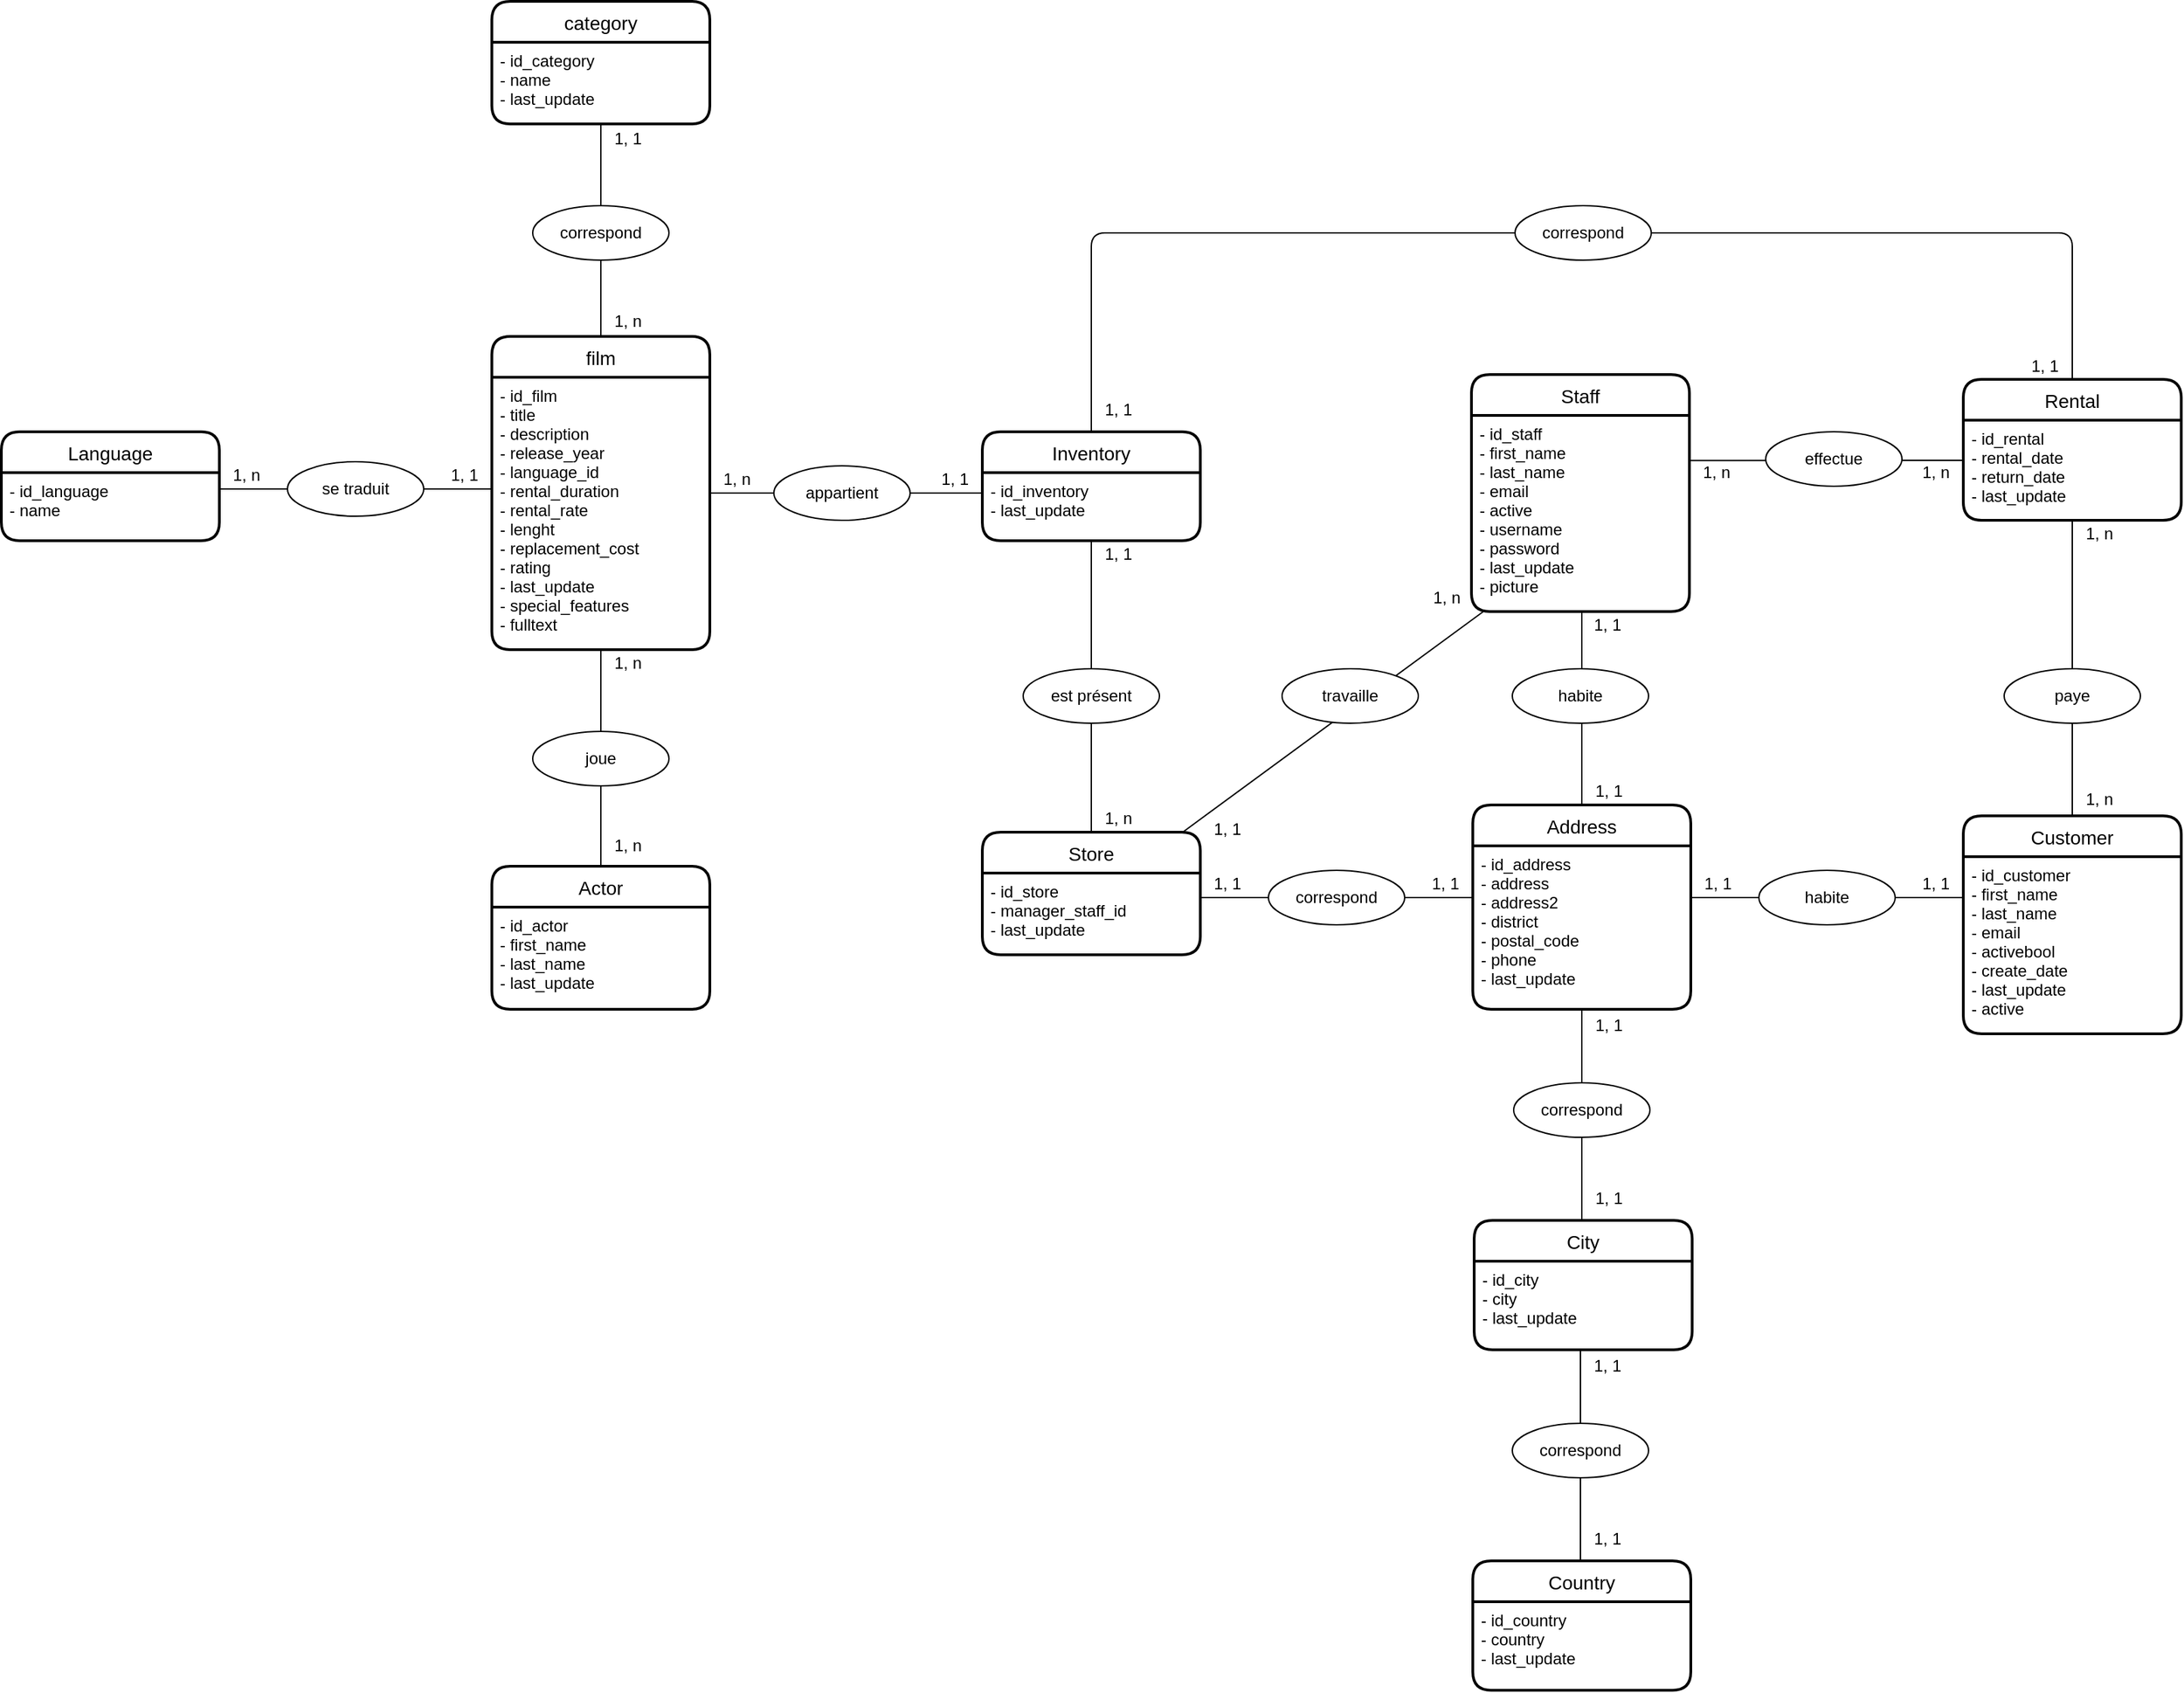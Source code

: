 <mxfile version="13.0.7" type="device"><diagram id="E4jrhKLiUhq_Z6A3yn_Y" name="Page-1"><mxGraphModel dx="2000" dy="1674" grid="1" gridSize="10" guides="1" tooltips="1" connect="1" arrows="1" fold="1" page="1" pageScale="1" pageWidth="827" pageHeight="1169" math="0" shadow="0"><root><mxCell id="0"/><mxCell id="1" parent="0"/><mxCell id="t0nGPowYRVwEUWsMtJab-7" value="" style="endArrow=none;html=1;entryX=0.5;entryY=1;entryDx=0;entryDy=0;exitX=0.5;exitY=0;exitDx=0;exitDy=0;" edge="1" parent="1" target="t0nGPowYRVwEUWsMtJab-6"><mxGeometry width="50" height="50" relative="1" as="geometry"><mxPoint x="460" y="680" as="sourcePoint"/><mxPoint x="650" y="620" as="targetPoint"/></mxGeometry></mxCell><mxCell id="t0nGPowYRVwEUWsMtJab-10" value="correspond" style="ellipse;whiteSpace=wrap;html=1;align=center;" vertex="1" parent="1"><mxGeometry x="410" y="580" width="100" height="40" as="geometry"/></mxCell><mxCell id="t0nGPowYRVwEUWsMtJab-11" value="1, 1" style="text;html=1;strokeColor=none;fillColor=none;align=center;verticalAlign=middle;whiteSpace=wrap;rounded=0;" vertex="1" parent="1"><mxGeometry x="460" y="521" width="40" height="20" as="geometry"/></mxCell><mxCell id="t0nGPowYRVwEUWsMtJab-12" value="1, n" style="text;html=1;strokeColor=none;fillColor=none;align=center;verticalAlign=middle;whiteSpace=wrap;rounded=0;" vertex="1" parent="1"><mxGeometry x="460" y="655" width="40" height="20" as="geometry"/></mxCell><mxCell id="t0nGPowYRVwEUWsMtJab-19" value="1, 1" style="text;html=1;strokeColor=none;fillColor=none;align=center;verticalAlign=middle;whiteSpace=wrap;rounded=0;" vertex="1" parent="1"><mxGeometry x="340" y="768" width="40" height="20" as="geometry"/></mxCell><mxCell id="t0nGPowYRVwEUWsMtJab-20" value="1, n" style="text;html=1;strokeColor=none;fillColor=none;align=center;verticalAlign=middle;whiteSpace=wrap;rounded=0;" vertex="1" parent="1"><mxGeometry x="180" y="768" width="40" height="20" as="geometry"/></mxCell><mxCell id="t0nGPowYRVwEUWsMtJab-29" value="" style="endArrow=none;html=1;entryX=0.5;entryY=1;entryDx=0;entryDy=0;exitX=0.5;exitY=0;exitDx=0;exitDy=0;" edge="1" parent="1"><mxGeometry width="50" height="50" relative="1" as="geometry"><mxPoint x="460" y="1065" as="sourcePoint"/><mxPoint x="460" y="905" as="targetPoint"/><Array as="points"><mxPoint x="460" y="985"/></Array></mxGeometry></mxCell><mxCell id="t0nGPowYRVwEUWsMtJab-31" value="1, n" style="text;html=1;strokeColor=none;fillColor=none;align=center;verticalAlign=middle;whiteSpace=wrap;rounded=0;" vertex="1" parent="1"><mxGeometry x="460" y="906" width="40" height="20" as="geometry"/></mxCell><mxCell id="t0nGPowYRVwEUWsMtJab-52" value="1, n" style="text;html=1;strokeColor=none;fillColor=none;align=center;verticalAlign=middle;whiteSpace=wrap;rounded=0;" vertex="1" parent="1"><mxGeometry x="460" y="1040" width="40" height="20" as="geometry"/></mxCell><mxCell id="t0nGPowYRVwEUWsMtJab-54" value="" style="endArrow=none;html=1;entryX=0;entryY=0.5;entryDx=0;entryDy=0;" edge="1" parent="1" source="t0nGPowYRVwEUWsMtJab-57"><mxGeometry width="50" height="50" relative="1" as="geometry"><mxPoint x="901" y="1088" as="sourcePoint"/><mxPoint x="1100" y="1088" as="targetPoint"/></mxGeometry></mxCell><mxCell id="t0nGPowYRVwEUWsMtJab-55" value="1, 1" style="text;html=1;strokeColor=none;fillColor=none;align=center;verticalAlign=middle;whiteSpace=wrap;rounded=0;" vertex="1" parent="1"><mxGeometry x="900" y="1068" width="40" height="20" as="geometry"/></mxCell><mxCell id="t0nGPowYRVwEUWsMtJab-56" value="1, 1" style="text;html=1;strokeColor=none;fillColor=none;align=center;verticalAlign=middle;whiteSpace=wrap;rounded=0;" vertex="1" parent="1"><mxGeometry x="1060" y="1068" width="40" height="20" as="geometry"/></mxCell><mxCell id="t0nGPowYRVwEUWsMtJab-57" value="correspond" style="ellipse;whiteSpace=wrap;html=1;align=center;" vertex="1" parent="1"><mxGeometry x="950" y="1068" width="100" height="40" as="geometry"/></mxCell><mxCell id="t0nGPowYRVwEUWsMtJab-58" value="" style="endArrow=none;html=1;entryX=0;entryY=0.5;entryDx=0;entryDy=0;" edge="1" parent="1" target="t0nGPowYRVwEUWsMtJab-57"><mxGeometry width="50" height="50" relative="1" as="geometry"><mxPoint x="901" y="1088" as="sourcePoint"/><mxPoint x="1100" y="1088" as="targetPoint"/></mxGeometry></mxCell><mxCell id="t0nGPowYRVwEUWsMtJab-73" value="" style="endArrow=none;html=1;" edge="1" parent="1"><mxGeometry width="50" height="50" relative="1" as="geometry"><mxPoint x="180" y="788" as="sourcePoint"/><mxPoint x="380" y="788" as="targetPoint"/></mxGeometry></mxCell><mxCell id="t0nGPowYRVwEUWsMtJab-74" value="se traduit" style="ellipse;whiteSpace=wrap;html=1;align=center;" vertex="1" parent="1"><mxGeometry x="230" y="768" width="100" height="40" as="geometry"/></mxCell><mxCell id="t0nGPowYRVwEUWsMtJab-83" value="joue" style="ellipse;whiteSpace=wrap;html=1;align=center;" vertex="1" parent="1"><mxGeometry x="410" y="966" width="100" height="40" as="geometry"/></mxCell><mxCell id="t0nGPowYRVwEUWsMtJab-93" value="1, n" style="text;html=1;strokeColor=none;fillColor=none;align=center;verticalAlign=middle;whiteSpace=wrap;rounded=0;" vertex="1" parent="1"><mxGeometry x="540" y="771" width="40" height="20" as="geometry"/></mxCell><mxCell id="t0nGPowYRVwEUWsMtJab-94" value="" style="endArrow=none;html=1;" edge="1" parent="1"><mxGeometry width="50" height="50" relative="1" as="geometry"><mxPoint x="540" y="791" as="sourcePoint"/><mxPoint x="740" y="791" as="targetPoint"/></mxGeometry></mxCell><mxCell id="t0nGPowYRVwEUWsMtJab-91" value="appartient" style="ellipse;whiteSpace=wrap;html=1;align=center;" vertex="1" parent="1"><mxGeometry x="587" y="771" width="100" height="40" as="geometry"/></mxCell><mxCell id="t0nGPowYRVwEUWsMtJab-95" value="1, 1" style="text;html=1;strokeColor=none;fillColor=none;align=center;verticalAlign=middle;whiteSpace=wrap;rounded=0;" vertex="1" parent="1"><mxGeometry x="700" y="771" width="40" height="20" as="geometry"/></mxCell><mxCell id="t0nGPowYRVwEUWsMtJab-96" value="" style="endArrow=none;html=1;entryX=0.5;entryY=1;entryDx=0;entryDy=0;exitX=0.5;exitY=0;exitDx=0;exitDy=0;" edge="1" parent="1" source="t0nGPowYRVwEUWsMtJab-99" target="t0nGPowYRVwEUWsMtJab-87"><mxGeometry width="50" height="50" relative="1" as="geometry"><mxPoint x="710" y="840" as="sourcePoint"/><mxPoint x="760" y="790" as="targetPoint"/></mxGeometry></mxCell><mxCell id="t0nGPowYRVwEUWsMtJab-97" value="1, 1" style="text;html=1;strokeColor=none;fillColor=none;align=center;verticalAlign=middle;whiteSpace=wrap;rounded=0;" vertex="1" parent="1"><mxGeometry x="820" y="826" width="40" height="20" as="geometry"/></mxCell><mxCell id="t0nGPowYRVwEUWsMtJab-98" value="1, n" style="text;html=1;strokeColor=none;fillColor=none;align=center;verticalAlign=middle;whiteSpace=wrap;rounded=0;" vertex="1" parent="1"><mxGeometry x="820" y="1020" width="40" height="20" as="geometry"/></mxCell><mxCell id="t0nGPowYRVwEUWsMtJab-99" value="est présent" style="ellipse;whiteSpace=wrap;html=1;align=center;" vertex="1" parent="1"><mxGeometry x="770" y="920" width="100" height="40" as="geometry"/></mxCell><mxCell id="t0nGPowYRVwEUWsMtJab-100" value="" style="endArrow=none;html=1;entryX=0.5;entryY=1;entryDx=0;entryDy=0;exitX=0.5;exitY=0;exitDx=0;exitDy=0;" edge="1" parent="1" source="t0nGPowYRVwEUWsMtJab-48" target="t0nGPowYRVwEUWsMtJab-99"><mxGeometry width="50" height="50" relative="1" as="geometry"><mxPoint x="820" y="1003" as="sourcePoint"/><mxPoint x="820" y="826" as="targetPoint"/></mxGeometry></mxCell><mxCell id="t0nGPowYRVwEUWsMtJab-101" value="" style="endArrow=none;html=1;entryX=0;entryY=0.5;entryDx=0;entryDy=0;" edge="1" parent="1" source="t0nGPowYRVwEUWsMtJab-104"><mxGeometry width="50" height="50" relative="1" as="geometry"><mxPoint x="1261" y="1088" as="sourcePoint"/><mxPoint x="1460" y="1088" as="targetPoint"/></mxGeometry></mxCell><mxCell id="t0nGPowYRVwEUWsMtJab-102" value="1, 1" style="text;html=1;strokeColor=none;fillColor=none;align=center;verticalAlign=middle;whiteSpace=wrap;rounded=0;" vertex="1" parent="1"><mxGeometry x="1260" y="1068" width="40" height="20" as="geometry"/></mxCell><mxCell id="t0nGPowYRVwEUWsMtJab-103" value="1, 1" style="text;html=1;strokeColor=none;fillColor=none;align=center;verticalAlign=middle;whiteSpace=wrap;rounded=0;" vertex="1" parent="1"><mxGeometry x="1420" y="1068" width="40" height="20" as="geometry"/></mxCell><mxCell id="t0nGPowYRVwEUWsMtJab-104" value="habite" style="ellipse;whiteSpace=wrap;html=1;align=center;" vertex="1" parent="1"><mxGeometry x="1310" y="1068" width="100" height="40" as="geometry"/></mxCell><mxCell id="t0nGPowYRVwEUWsMtJab-105" value="" style="endArrow=none;html=1;entryX=0;entryY=0.5;entryDx=0;entryDy=0;" edge="1" parent="1" target="t0nGPowYRVwEUWsMtJab-104"><mxGeometry width="50" height="50" relative="1" as="geometry"><mxPoint x="1261" y="1088" as="sourcePoint"/><mxPoint x="1460" y="1088" as="targetPoint"/></mxGeometry></mxCell><mxCell id="t0nGPowYRVwEUWsMtJab-108" value="" style="endArrow=none;html=1;exitX=0.5;exitY=0;exitDx=0;exitDy=0;entryX=0.5;entryY=1;entryDx=0;entryDy=0;" edge="1" parent="1"><mxGeometry width="50" height="50" relative="1" as="geometry"><mxPoint x="1180" y="1324" as="sourcePoint"/><mxPoint x="1180" y="1170" as="targetPoint"/><Array as="points"><mxPoint x="1180" y="1244"/></Array></mxGeometry></mxCell><mxCell id="t0nGPowYRVwEUWsMtJab-109" value="correspond" style="ellipse;whiteSpace=wrap;html=1;align=center;" vertex="1" parent="1"><mxGeometry x="1130" y="1224" width="100" height="40" as="geometry"/></mxCell><mxCell id="t0nGPowYRVwEUWsMtJab-110" value="1, 1" style="text;html=1;strokeColor=none;fillColor=none;align=center;verticalAlign=middle;whiteSpace=wrap;rounded=0;" vertex="1" parent="1"><mxGeometry x="1180" y="1172" width="40" height="20" as="geometry"/></mxCell><mxCell id="t0nGPowYRVwEUWsMtJab-111" value="1, 1" style="text;html=1;strokeColor=none;fillColor=none;align=center;verticalAlign=middle;whiteSpace=wrap;rounded=0;" vertex="1" parent="1"><mxGeometry x="1180" y="1299" width="40" height="20" as="geometry"/></mxCell><mxCell id="t0nGPowYRVwEUWsMtJab-116" value="" style="endArrow=none;html=1;exitX=0.5;exitY=0;exitDx=0;exitDy=0;entryX=0.5;entryY=1;entryDx=0;entryDy=0;" edge="1" parent="1"><mxGeometry width="50" height="50" relative="1" as="geometry"><mxPoint x="1179" y="1574" as="sourcePoint"/><mxPoint x="1179" y="1420" as="targetPoint"/><Array as="points"><mxPoint x="1179" y="1494"/></Array></mxGeometry></mxCell><mxCell id="t0nGPowYRVwEUWsMtJab-117" value="correspond" style="ellipse;whiteSpace=wrap;html=1;align=center;" vertex="1" parent="1"><mxGeometry x="1129" y="1474" width="100" height="40" as="geometry"/></mxCell><mxCell id="t0nGPowYRVwEUWsMtJab-118" value="1, 1" style="text;html=1;strokeColor=none;fillColor=none;align=center;verticalAlign=middle;whiteSpace=wrap;rounded=0;" vertex="1" parent="1"><mxGeometry x="1179" y="1422" width="40" height="20" as="geometry"/></mxCell><mxCell id="t0nGPowYRVwEUWsMtJab-119" value="1, 1" style="text;html=1;strokeColor=none;fillColor=none;align=center;verticalAlign=middle;whiteSpace=wrap;rounded=0;" vertex="1" parent="1"><mxGeometry x="1179" y="1549" width="40" height="20" as="geometry"/></mxCell><mxCell id="t0nGPowYRVwEUWsMtJab-149" value="1, n" style="text;html=1;strokeColor=none;fillColor=none;align=center;verticalAlign=middle;whiteSpace=wrap;rounded=0;" vertex="1" parent="1"><mxGeometry x="1540" y="811" width="40" height="20" as="geometry"/></mxCell><mxCell id="t0nGPowYRVwEUWsMtJab-150" value="1, n" style="text;html=1;strokeColor=none;fillColor=none;align=center;verticalAlign=middle;whiteSpace=wrap;rounded=0;" vertex="1" parent="1"><mxGeometry x="1540" y="1006" width="40" height="20" as="geometry"/></mxCell><mxCell id="t0nGPowYRVwEUWsMtJab-152" value="" style="endArrow=none;html=1;entryX=0;entryY=0;entryDx=0;entryDy=0;exitX=0.5;exitY=0;exitDx=0;exitDy=0;" edge="1" parent="1" target="t0nGPowYRVwEUWsMtJab-149"><mxGeometry width="50" height="50" relative="1" as="geometry"><mxPoint x="1540" y="1028" as="sourcePoint"/><mxPoint x="1540" y="675" as="targetPoint"/></mxGeometry></mxCell><mxCell id="t0nGPowYRVwEUWsMtJab-157" value="" style="endArrow=none;html=1;exitX=0.913;exitY=0.008;exitDx=0;exitDy=0;exitPerimeter=0;entryX=0.061;entryY=0.995;entryDx=0;entryDy=0;entryPerimeter=0;" edge="1" parent="1" source="t0nGPowYRVwEUWsMtJab-48" target="t0nGPowYRVwEUWsMtJab-156"><mxGeometry width="50" height="50" relative="1" as="geometry"><mxPoint x="1170" y="1140" as="sourcePoint"/><mxPoint x="1220" y="1090" as="targetPoint"/></mxGeometry></mxCell><mxCell id="t0nGPowYRVwEUWsMtJab-158" value="travaille" style="ellipse;whiteSpace=wrap;html=1;align=center;" vertex="1" parent="1"><mxGeometry x="960" y="920" width="100" height="40" as="geometry"/></mxCell><mxCell id="t0nGPowYRVwEUWsMtJab-167" value="" style="endArrow=none;html=1;exitX=0.5;exitY=0;exitDx=0;exitDy=0;entryX=0.5;entryY=1;entryDx=0;entryDy=0;" edge="1" parent="1"><mxGeometry width="50" height="50" relative="1" as="geometry"><mxPoint x="1180" y="1032" as="sourcePoint"/><mxPoint x="1180" y="878" as="targetPoint"/><Array as="points"><mxPoint x="1180" y="952"/></Array></mxGeometry></mxCell><mxCell id="t0nGPowYRVwEUWsMtJab-161" value="habite" style="ellipse;whiteSpace=wrap;html=1;align=center;" vertex="1" parent="1"><mxGeometry x="1129" y="920" width="100" height="40" as="geometry"/></mxCell><mxCell id="t0nGPowYRVwEUWsMtJab-170" value="1, n" style="text;html=1;strokeColor=none;fillColor=none;align=center;verticalAlign=middle;whiteSpace=wrap;rounded=0;" vertex="1" parent="1"><mxGeometry x="1259" y="766" width="40" height="20" as="geometry"/></mxCell><mxCell id="t0nGPowYRVwEUWsMtJab-171" value="1, n" style="text;html=1;strokeColor=none;fillColor=none;align=center;verticalAlign=middle;whiteSpace=wrap;rounded=0;" vertex="1" parent="1"><mxGeometry x="1420" y="766" width="40" height="20" as="geometry"/></mxCell><mxCell id="t0nGPowYRVwEUWsMtJab-174" value="1, n" style="text;html=1;strokeColor=none;fillColor=none;align=center;verticalAlign=middle;whiteSpace=wrap;rounded=0;" vertex="1" parent="1"><mxGeometry x="1061" y="858" width="40" height="20" as="geometry"/></mxCell><mxCell id="t0nGPowYRVwEUWsMtJab-175" value="1, 1" style="text;html=1;strokeColor=none;fillColor=none;align=center;verticalAlign=middle;whiteSpace=wrap;rounded=0;" vertex="1" parent="1"><mxGeometry x="900" y="1028" width="40" height="20" as="geometry"/></mxCell><mxCell id="t0nGPowYRVwEUWsMtJab-177" value="" style="endArrow=none;html=1;" edge="1" parent="1"><mxGeometry width="50" height="50" relative="1" as="geometry"><mxPoint x="1460" y="767" as="sourcePoint"/><mxPoint x="1260" y="767.17" as="targetPoint"/></mxGeometry></mxCell><mxCell id="t0nGPowYRVwEUWsMtJab-169" value="effectue" style="ellipse;whiteSpace=wrap;html=1;align=center;" vertex="1" parent="1"><mxGeometry x="1315" y="746" width="100" height="40" as="geometry"/></mxCell><mxCell id="t0nGPowYRVwEUWsMtJab-151" value="paye" style="ellipse;whiteSpace=wrap;html=1;align=center;" vertex="1" parent="1"><mxGeometry x="1490" y="920" width="100" height="40" as="geometry"/></mxCell><mxCell id="t0nGPowYRVwEUWsMtJab-71" value="film" style="swimlane;childLayout=stackLayout;horizontal=1;startSize=30;horizontalStack=0;rounded=1;fontSize=14;fontStyle=0;strokeWidth=2;resizeParent=0;resizeLast=1;shadow=0;dashed=0;align=center;" vertex="1" parent="1"><mxGeometry x="380" y="676" width="160" height="230" as="geometry"/></mxCell><mxCell id="t0nGPowYRVwEUWsMtJab-72" value="- id_film&#10;- title&#10;- description&#10;- release_year&#10;- language_id&#10;- rental_duration&#10;- rental_rate&#10;- lenght&#10;- replacement_cost&#10;- rating&#10;- last_update&#10;- special_features&#10;- fulltext" style="align=left;strokeColor=none;fillColor=none;spacingLeft=4;fontSize=12;verticalAlign=top;resizable=0;rotatable=0;part=1;" vertex="1" parent="t0nGPowYRVwEUWsMtJab-71"><mxGeometry y="30" width="160" height="200" as="geometry"/></mxCell><mxCell id="t0nGPowYRVwEUWsMtJab-5" value="category" style="swimlane;childLayout=stackLayout;horizontal=1;startSize=30;horizontalStack=0;rounded=1;fontSize=14;fontStyle=0;strokeWidth=2;resizeParent=0;resizeLast=1;shadow=0;dashed=0;align=center;" vertex="1" parent="1"><mxGeometry x="380" y="430" width="160" height="90" as="geometry"/></mxCell><mxCell id="t0nGPowYRVwEUWsMtJab-6" value="- id_category&#10;- name&#10;- last_update" style="align=left;strokeColor=none;fillColor=none;spacingLeft=4;fontSize=12;verticalAlign=top;resizable=0;rotatable=0;part=1;" vertex="1" parent="t0nGPowYRVwEUWsMtJab-5"><mxGeometry y="30" width="160" height="60" as="geometry"/></mxCell><mxCell id="t0nGPowYRVwEUWsMtJab-77" value="Actor" style="swimlane;childLayout=stackLayout;horizontal=1;startSize=30;horizontalStack=0;rounded=1;fontSize=14;fontStyle=0;strokeWidth=2;resizeParent=0;resizeLast=1;shadow=0;dashed=0;align=center;" vertex="1" parent="1"><mxGeometry x="380" y="1065" width="160" height="105" as="geometry"/></mxCell><mxCell id="t0nGPowYRVwEUWsMtJab-78" value="- id_actor&#10;- first_name&#10;- last_name&#10;- last_update" style="align=left;strokeColor=none;fillColor=none;spacingLeft=4;fontSize=12;verticalAlign=top;resizable=0;rotatable=0;part=1;" vertex="1" parent="t0nGPowYRVwEUWsMtJab-77"><mxGeometry y="30" width="160" height="75" as="geometry"/></mxCell><mxCell id="t0nGPowYRVwEUWsMtJab-15" value="Language" style="swimlane;childLayout=stackLayout;horizontal=1;startSize=30;horizontalStack=0;rounded=1;fontSize=14;fontStyle=0;strokeWidth=2;resizeParent=0;resizeLast=1;shadow=0;dashed=0;align=center;" vertex="1" parent="1"><mxGeometry x="20" y="746" width="160" height="80" as="geometry"/></mxCell><mxCell id="t0nGPowYRVwEUWsMtJab-16" value="- id_language&#10;- name&#10;" style="align=left;strokeColor=none;fillColor=none;spacingLeft=4;fontSize=12;verticalAlign=top;resizable=0;rotatable=0;part=1;" vertex="1" parent="t0nGPowYRVwEUWsMtJab-15"><mxGeometry y="30" width="160" height="50" as="geometry"/></mxCell><mxCell id="t0nGPowYRVwEUWsMtJab-86" value="Inventory" style="swimlane;childLayout=stackLayout;horizontal=1;startSize=30;horizontalStack=0;rounded=1;fontSize=14;fontStyle=0;strokeWidth=2;resizeParent=0;resizeLast=1;shadow=0;dashed=0;align=center;" vertex="1" parent="1"><mxGeometry x="740" y="746" width="160" height="80" as="geometry"/></mxCell><mxCell id="t0nGPowYRVwEUWsMtJab-87" value="- id_inventory&#10;- last_update &#10;" style="align=left;strokeColor=none;fillColor=none;spacingLeft=4;fontSize=12;verticalAlign=top;resizable=0;rotatable=0;part=1;" vertex="1" parent="t0nGPowYRVwEUWsMtJab-86"><mxGeometry y="30" width="160" height="50" as="geometry"/></mxCell><mxCell id="t0nGPowYRVwEUWsMtJab-35" value="Customer" style="swimlane;childLayout=stackLayout;horizontal=1;startSize=30;horizontalStack=0;rounded=1;fontSize=14;fontStyle=0;strokeWidth=2;resizeParent=0;resizeLast=1;shadow=0;dashed=0;align=center;" vertex="1" parent="1"><mxGeometry x="1460" y="1028" width="160" height="160" as="geometry"/></mxCell><mxCell id="t0nGPowYRVwEUWsMtJab-36" value="- id_customer&#10;- first_name&#10;- last_name&#10;- email&#10;- activebool&#10;- create_date&#10;- last_update &#10;- active" style="align=left;strokeColor=none;fillColor=none;spacingLeft=4;fontSize=12;verticalAlign=top;resizable=0;rotatable=0;part=1;" vertex="1" parent="t0nGPowYRVwEUWsMtJab-35"><mxGeometry y="30" width="160" height="130" as="geometry"/></mxCell><mxCell id="t0nGPowYRVwEUWsMtJab-112" value="City" style="swimlane;childLayout=stackLayout;horizontal=1;startSize=30;horizontalStack=0;rounded=1;fontSize=14;fontStyle=0;strokeWidth=2;resizeParent=0;resizeLast=1;shadow=0;dashed=0;align=center;" vertex="1" parent="1"><mxGeometry x="1101" y="1325" width="160" height="95" as="geometry"/></mxCell><mxCell id="t0nGPowYRVwEUWsMtJab-113" value="- id_city&#10;- city&#10;- last_update&#10;" style="align=left;strokeColor=none;fillColor=none;spacingLeft=4;fontSize=12;verticalAlign=top;resizable=0;rotatable=0;part=1;" vertex="1" parent="t0nGPowYRVwEUWsMtJab-112"><mxGeometry y="30" width="160" height="65" as="geometry"/></mxCell><mxCell id="t0nGPowYRVwEUWsMtJab-120" value="Country" style="swimlane;childLayout=stackLayout;horizontal=1;startSize=30;horizontalStack=0;rounded=1;fontSize=14;fontStyle=0;strokeWidth=2;resizeParent=0;resizeLast=1;shadow=0;dashed=0;align=center;" vertex="1" parent="1"><mxGeometry x="1100" y="1575" width="160" height="95" as="geometry"/></mxCell><mxCell id="t0nGPowYRVwEUWsMtJab-121" value="- id_country&#10;- country&#10;- last_update&#10;" style="align=left;strokeColor=none;fillColor=none;spacingLeft=4;fontSize=12;verticalAlign=top;resizable=0;rotatable=0;part=1;" vertex="1" parent="t0nGPowYRVwEUWsMtJab-120"><mxGeometry y="30" width="160" height="65" as="geometry"/></mxCell><mxCell id="t0nGPowYRVwEUWsMtJab-48" value="Store" style="swimlane;childLayout=stackLayout;horizontal=1;startSize=30;horizontalStack=0;rounded=1;fontSize=14;fontStyle=0;strokeWidth=2;resizeParent=0;resizeLast=1;shadow=0;dashed=0;align=center;" vertex="1" parent="1"><mxGeometry x="740" y="1040" width="160" height="90" as="geometry"/></mxCell><mxCell id="t0nGPowYRVwEUWsMtJab-49" value="- id_store&#10;- manager_staff_id&#10;- last_update" style="align=left;strokeColor=none;fillColor=none;spacingLeft=4;fontSize=12;verticalAlign=top;resizable=0;rotatable=0;part=1;" vertex="1" parent="t0nGPowYRVwEUWsMtJab-48"><mxGeometry y="30" width="160" height="60" as="geometry"/></mxCell><mxCell id="t0nGPowYRVwEUWsMtJab-155" value="Staff" style="swimlane;childLayout=stackLayout;horizontal=1;startSize=30;horizontalStack=0;rounded=1;fontSize=14;fontStyle=0;strokeWidth=2;resizeParent=0;resizeLast=1;shadow=0;dashed=0;align=center;" vertex="1" parent="1"><mxGeometry x="1099" y="704" width="160" height="174" as="geometry"/></mxCell><mxCell id="t0nGPowYRVwEUWsMtJab-156" value="- id_staff&#10;- first_name&#10;- last_name&#10;- email&#10;- active&#10;- username&#10;- password&#10;- last_update &#10;- picture" style="align=left;strokeColor=none;fillColor=none;spacingLeft=4;fontSize=12;verticalAlign=top;resizable=0;rotatable=0;part=1;" vertex="1" parent="t0nGPowYRVwEUWsMtJab-155"><mxGeometry y="30" width="160" height="144" as="geometry"/></mxCell><mxCell id="t0nGPowYRVwEUWsMtJab-59" value="Address" style="swimlane;childLayout=stackLayout;horizontal=1;startSize=30;horizontalStack=0;rounded=1;fontSize=14;fontStyle=0;strokeWidth=2;resizeParent=0;resizeLast=1;shadow=0;dashed=0;align=center;" vertex="1" parent="1"><mxGeometry x="1100" y="1020" width="160" height="150" as="geometry"/></mxCell><mxCell id="t0nGPowYRVwEUWsMtJab-60" value="- id_address&#10;- address&#10;- address2&#10;- district&#10;- postal_code&#10;- phone&#10;- last_update" style="align=left;strokeColor=none;fillColor=none;spacingLeft=4;fontSize=12;verticalAlign=top;resizable=0;rotatable=0;part=1;" vertex="1" parent="t0nGPowYRVwEUWsMtJab-59"><mxGeometry y="30" width="160" height="120" as="geometry"/></mxCell><mxCell id="t0nGPowYRVwEUWsMtJab-186" value="Rental" style="swimlane;childLayout=stackLayout;horizontal=1;startSize=30;horizontalStack=0;rounded=1;fontSize=14;fontStyle=0;strokeWidth=2;resizeParent=0;resizeLast=1;shadow=0;dashed=0;align=center;" vertex="1" parent="1"><mxGeometry x="1460" y="707.5" width="160" height="103.5" as="geometry"/></mxCell><mxCell id="t0nGPowYRVwEUWsMtJab-187" value="- id_rental&#10;- rental_date&#10;- return_date&#10;- last_update" style="align=left;strokeColor=none;fillColor=none;spacingLeft=4;fontSize=12;verticalAlign=top;resizable=0;rotatable=0;part=1;" vertex="1" parent="t0nGPowYRVwEUWsMtJab-186"><mxGeometry y="30" width="160" height="73.5" as="geometry"/></mxCell><mxCell id="t0nGPowYRVwEUWsMtJab-188" value="" style="endArrow=none;html=1;exitX=0.5;exitY=0;exitDx=0;exitDy=0;entryX=0.5;entryY=0;entryDx=0;entryDy=0;" edge="1" parent="1" source="t0nGPowYRVwEUWsMtJab-86" target="t0nGPowYRVwEUWsMtJab-186"><mxGeometry width="50" height="50" relative="1" as="geometry"><mxPoint x="990" y="800" as="sourcePoint"/><mxPoint x="1040" y="750" as="targetPoint"/><Array as="points"><mxPoint x="820" y="600"/><mxPoint x="1540" y="600"/></Array></mxGeometry></mxCell><mxCell id="t0nGPowYRVwEUWsMtJab-189" value="correspond" style="ellipse;whiteSpace=wrap;html=1;align=center;" vertex="1" parent="1"><mxGeometry x="1131" y="580" width="100" height="40" as="geometry"/></mxCell><mxCell id="t0nGPowYRVwEUWsMtJab-194" value="1, 1" style="text;html=1;strokeColor=none;fillColor=none;align=center;verticalAlign=middle;whiteSpace=wrap;rounded=0;" vertex="1" parent="1"><mxGeometry x="1180" y="1000" width="40" height="20" as="geometry"/></mxCell><mxCell id="t0nGPowYRVwEUWsMtJab-195" value="1, 1" style="text;html=1;strokeColor=none;fillColor=none;align=center;verticalAlign=middle;whiteSpace=wrap;rounded=0;" vertex="1" parent="1"><mxGeometry x="1179" y="878" width="40" height="20" as="geometry"/></mxCell><mxCell id="t0nGPowYRVwEUWsMtJab-196" value="1, 1" style="text;html=1;strokeColor=none;fillColor=none;align=center;verticalAlign=middle;whiteSpace=wrap;rounded=0;" vertex="1" parent="1"><mxGeometry x="820" y="720" width="40" height="20" as="geometry"/></mxCell><mxCell id="t0nGPowYRVwEUWsMtJab-197" value="1, 1" style="text;html=1;strokeColor=none;fillColor=none;align=center;verticalAlign=middle;whiteSpace=wrap;rounded=0;" vertex="1" parent="1"><mxGeometry x="1500" y="687.5" width="40" height="20" as="geometry"/></mxCell></root></mxGraphModel></diagram></mxfile>